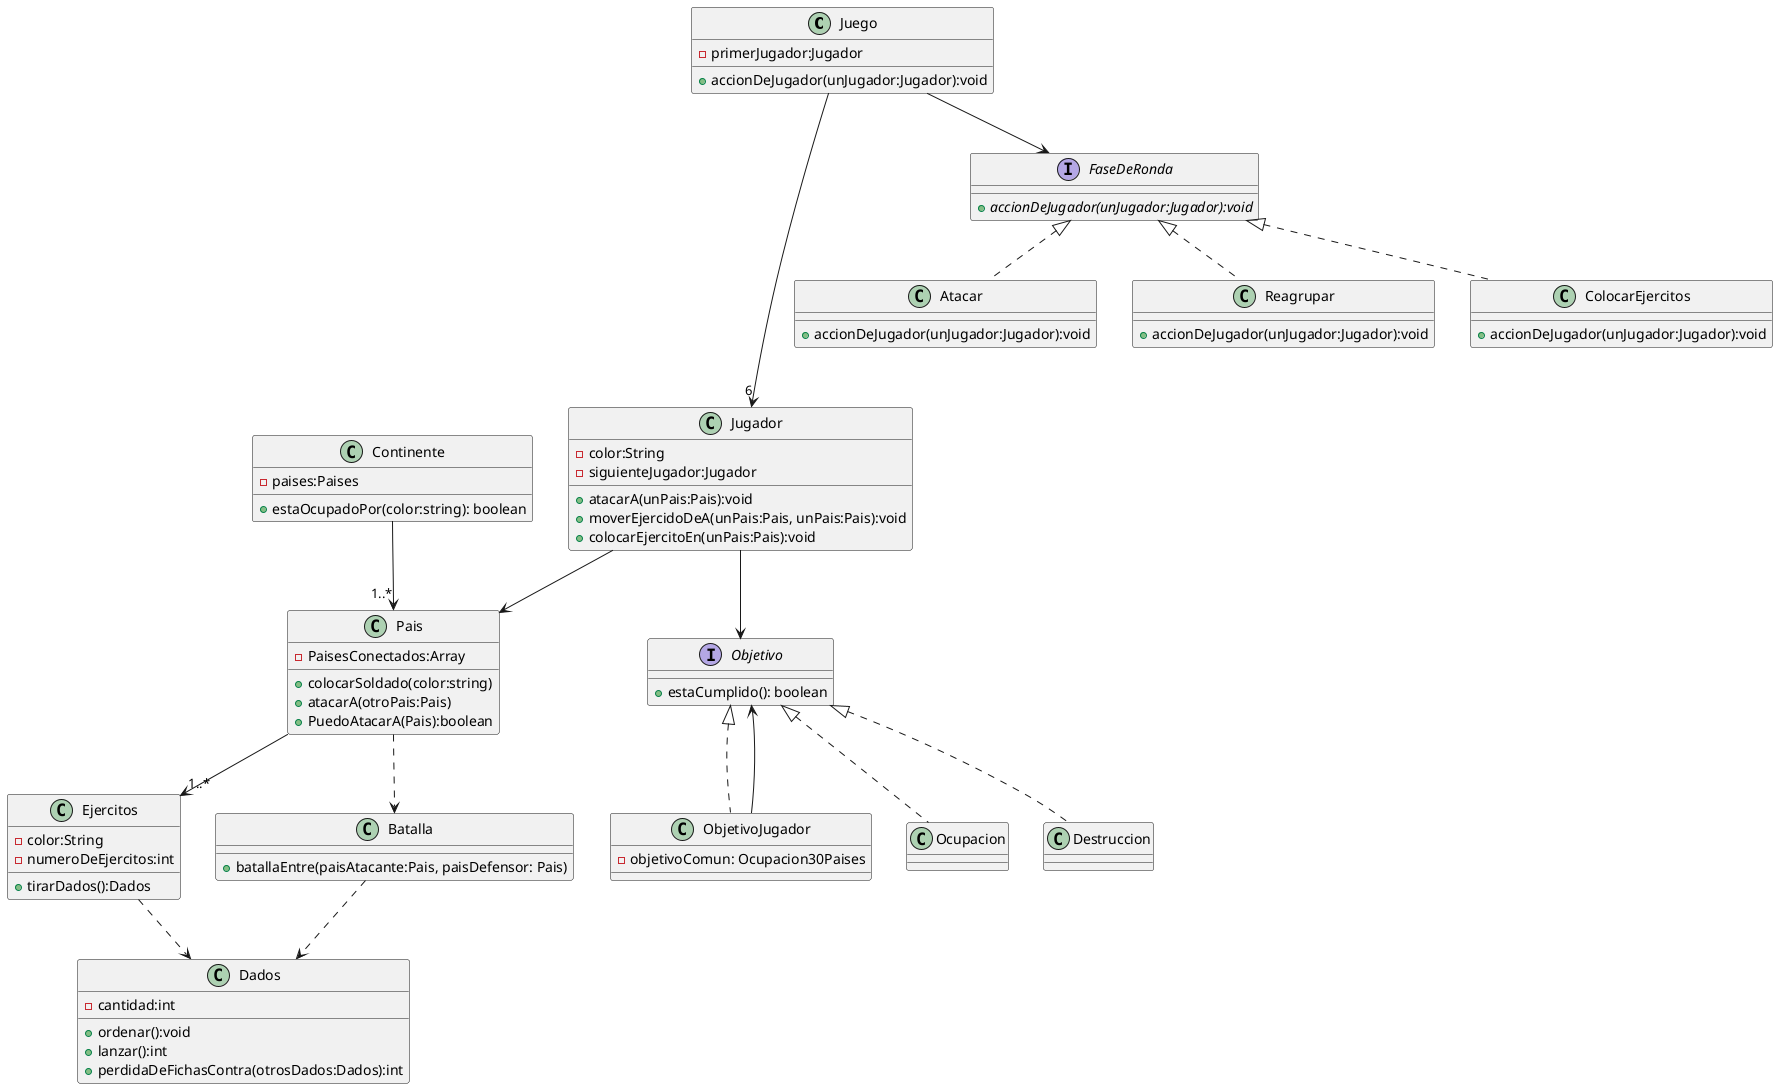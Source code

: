 @startuml
'https://plantuml.com/class-diagram

class Juego{
-primerJugador:Jugador
+accionDeJugador(unJugador:Jugador):void
}

class Jugador{
-color:String
-siguienteJugador:Jugador
+atacarA(unPais:Pais):void
+moverEjercidoDeA(unPais:Pais, unPais:Pais):void
+colocarEjercitoEn(unPais:Pais):void
}

class Ejercitos{
-color:String
-numeroDeEjercitos:int
+tirarDados():Dados
}


class Pais{
-PaisesConectados:Array
+colocarSoldado(color:string)
+atacarA(otroPais:Pais)
+PuedoAtacarA(Pais):boolean
}


class ObjetivoJugador{
-objetivoComun: Ocupacion30Paises

}

class Dados{
-cantidad:int
+ordenar():void
+lanzar():int
+perdidaDeFichasContra(otrosDados:Dados):int
}

class Continente{
-paises:Paises
+ estaOcupadoPor(color:string): boolean
}

interface FaseDeRonda{
+{abstract} accionDeJugador(unJugador:Jugador):void
}

interface Objetivo{
+ estaCumplido(): boolean
}

class Atacar{
+accionDeJugador(unJugador:Jugador):void
}

class Reagrupar{
+accionDeJugador(unJugador:Jugador):void
}

class ColocarEjercitos{
+accionDeJugador(unJugador:Jugador):void
}

class Batalla{
+batallaEntre(paisAtacante:Pais, paisDefensor: Pais)
}

Juego ---->"6" Jugador
Juego --> FaseDeRonda

FaseDeRonda <|.. Atacar
FaseDeRonda <|.. Reagrupar
FaseDeRonda <|.. ColocarEjercitos


Jugador --> Pais
Jugador --> Objetivo


Pais --> "1..*"Ejercitos

Objetivo <|.. ObjetivoJugador
Objetivo <|.. Ocupacion
Objetivo <|.. Destruccion
ObjetivoJugador --> Objetivo

Pais ..> Batalla
Ejercitos ..> Dados
Batalla ..> Dados

Continente --> "1..*" Pais

@enduml